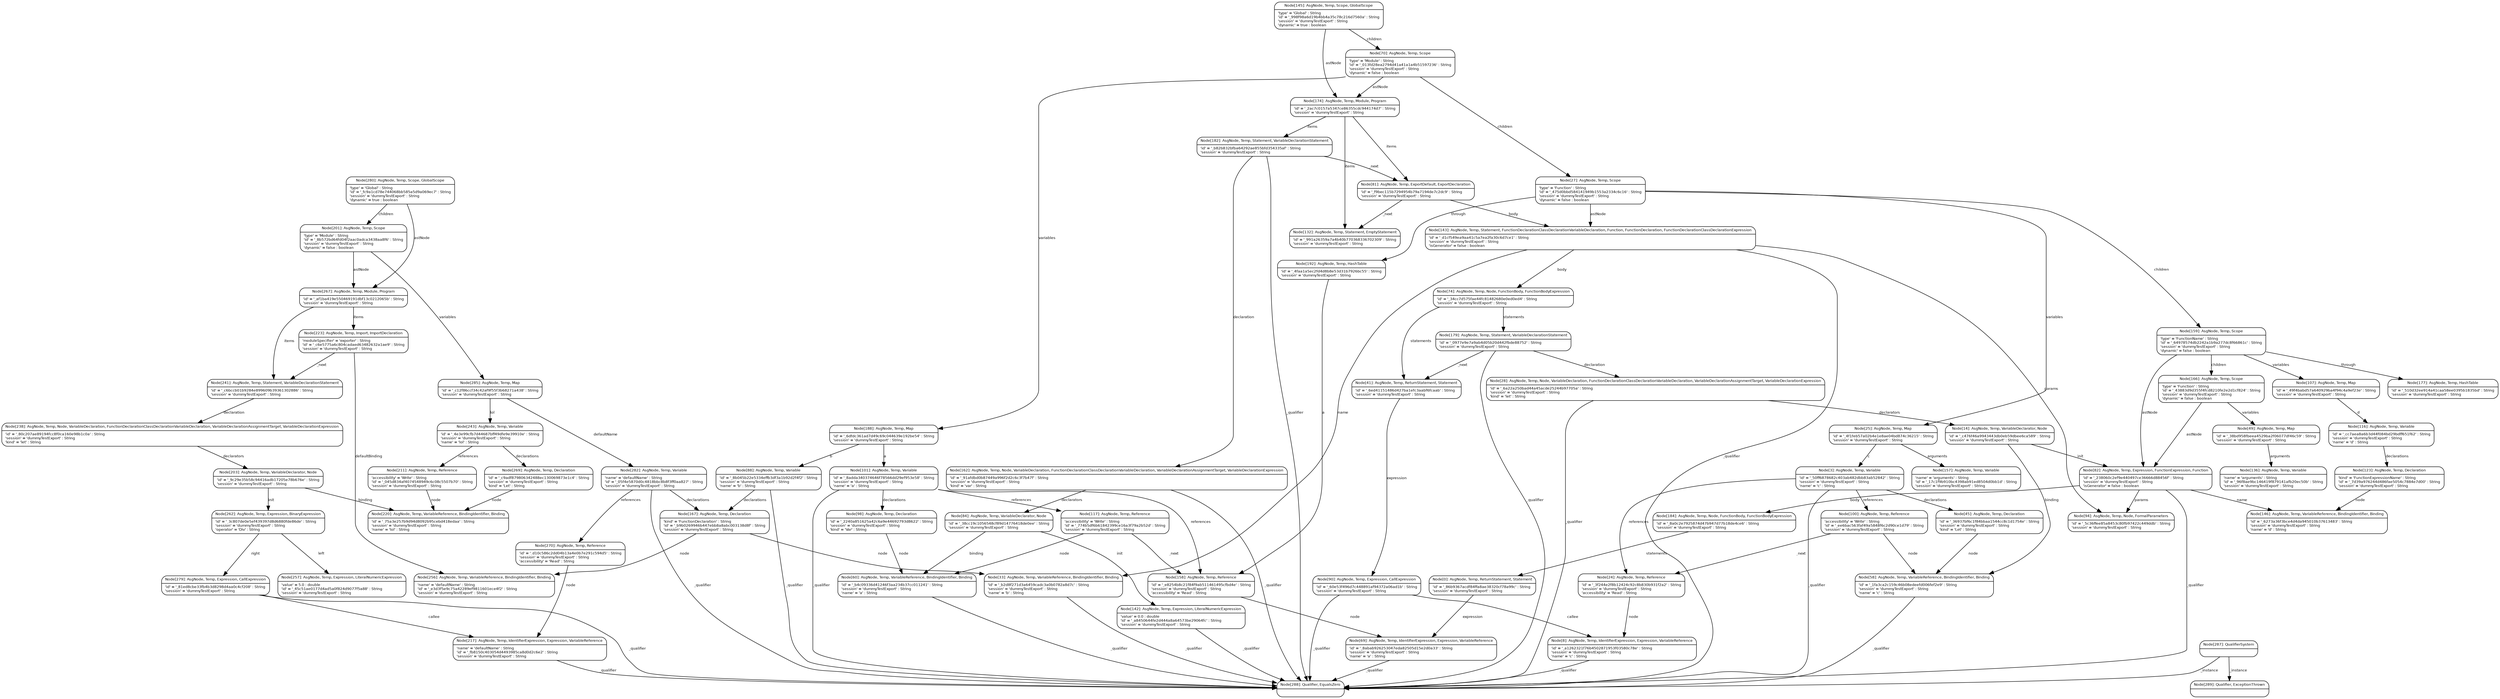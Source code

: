 digraph Neo {
  node [
    fontsize = "8"
    shape = "Mrecord"
    fontname = "Bitstream Vera Sans"
  ]
  edge [
    fontname = "Bitstream Vera Sans"
    fontsize = "8"
  ]
  N0 [
    label = "{Node\[0\]: AsgNode, Temp, ReturnStatement, Statement|'id' = '_86b9367acdf84ffa8ae38320cf78a99c' : String\l'session' = 'dummyTestExport' : String\l}"
  ]
  N0 -> N69 [
    label = "expression\n"
  ]
  N3 [
    label = "{Node\[3\]: AsgNode, Temp, Variable|'id' = '_50ff6878682c403ab482dbb83ab52842' : String\l'session' = 'dummyTestExport' : String\l'name' = 'c' : String\l}"
  ]
  N3 -> N288 [
    label = "_qualifier\n"
  ]
  N3 -> N45 [
    label = "declarations\n"
  ]
  N3 -> N24 [
    label = "references\n"
  ]
  N3 -> N100 [
    label = "references\n"
  ]
  N8 [
    label = "{Node\[8\]: AsgNode, Temp, IdentifierExpression, Expression, VariableReference|'id' = '_a1262321f76b4502871953f03580c78e' : String\l'session' = 'dummyTestExport' : String\l'name' = 'c' : String\l}"
  ]
  N8 -> N288 [
    label = "_qualifier\n"
  ]
  N14 [
    label = "{Node\[14\]: AsgNode, Temp, VariableDeclarator, Node|'id' = '_c476f46a9943443db0eb59dbee6ca589' : String\l'session' = 'dummyTestExport' : String\l}"
  ]
  N14 -> N82 [
    label = "init\n"
  ]
  N14 -> N58 [
    label = "binding\n"
  ]
  N24 [
    label = "{Node\[24\]: AsgNode, Temp, Reference|'id' = '_3f244e2f8b12424c92c8b830b931f2a2' : String\l'session' = 'dummyTestExport' : String\l'accessibility' = 'Read' : String\l}"
  ]
  N24 -> N8 [
    label = "node\n"
  ]
  N25 [
    label = "{Node\[25\]: AsgNode, Temp, Map|'id' = '_4f1feb57a02b4e1e8ae04bd874c36215' : String\l'session' = 'dummyTestExport' : String\l}"
  ]
  N25 -> N157 [
    label = "arguments\n"
  ]
  N25 -> N3 [
    label = "c\n"
  ]
  N27 [
    label = "{Node\[27\]: AsgNode, Temp, Scope|'type' = 'Function' : String\l'id' = '_475d0bbd584141949b1553a2334c6c16' : String\l'session' = 'dummyTestExport' : String\l'dynamic' = false : boolean\l}"
  ]
  N27 -> N25 [
    label = "variables\n"
  ]
  N27 -> N192 [
    label = "through\n"
  ]
  N27 -> N159 [
    label = "children\n"
  ]
  N27 -> N143 [
    label = "astNode\n"
  ]
  N28 [
    label = "{Node\[28\]: AsgNode, Temp, Node, VariableDeclaration, FunctionDeclarationClassDeclarationVariableDeclaration, VariableDeclarationAssignmentTarget, VariableDeclarationExpression|'id' = '_6a22a250bad44a45acde25244b97705a' : String\l'session' = 'dummyTestExport' : String\l'kind' = 'let' : String\l}"
  ]
  N28 -> N288 [
    label = "_qualifier\n"
  ]
  N28 -> N14 [
    label = "declarators\n"
  ]
  N33 [
    label = "{Node\[33\]: AsgNode, Temp, VariableReference, BindingIdentifier, Binding|'id' = '_b2d8f271d3a6459cadc3a0b0782a8d7c' : String\l'session' = 'dummyTestExport' : String\l'name' = 'b' : String\l}"
  ]
  N33 -> N288 [
    label = "_qualifier\n"
  ]
  N41 [
    label = "{Node\[41\]: AsgNode, Temp, ReturnStatement, Statement|'id' = '_6ed41151486d427ba1efc3aabf6fcaab' : String\l'session' = 'dummyTestExport' : String\l}"
  ]
  N41 -> N90 [
    label = "expression\n"
  ]
  N45 [
    label = "{Node\[45\]: AsgNode, Temp, Declaration|'id' = '_36937bf6c1f84bbaa1544cc8c1d1754e' : String\l'session' = 'dummyTestExport' : String\l'kind' = 'Let' : String\l}"
  ]
  N45 -> N58 [
    label = "node\n"
  ]
  N49 [
    label = "{Node\[49\]: AsgNode, Temp, Map|'id' = '_38bd958fbeea4529ba2f06077df46c59' : String\l'session' = 'dummyTestExport' : String\l}"
  ]
  N49 -> N136 [
    label = "arguments\n"
  ]
  N58 [
    label = "{Node\[58\]: AsgNode, Temp, VariableReference, BindingIdentifier, Binding|'id' = '_1fa3ca2c159c46b08edeefd006fef2e9' : String\l'session' = 'dummyTestExport' : String\l'name' = 'c' : String\l}"
  ]
  N58 -> N288 [
    label = "_qualifier\n"
  ]
  N60 [
    label = "{Node\[60\]: AsgNode, Temp, VariableReference, BindingIdentifier, Binding|'id' = '_b4c09336d41246f3aa234b37cc011241' : String\l'session' = 'dummyTestExport' : String\l'name' = 'a' : String\l}"
  ]
  N60 -> N288 [
    label = "_qualifier\n"
  ]
  N69 [
    label = "{Node\[69\]: AsgNode, Temp, IdentifierExpression, Expression, VariableReference|'id' = '_8abab926253047eda82505d15e2d0a33' : String\l'session' = 'dummyTestExport' : String\l'name' = 'a' : String\l}"
  ]
  N69 -> N288 [
    label = "_qualifier\n"
  ]
  N70 [
    label = "{Node\[70\]: AsgNode, Temp, Scope|'type' = 'Module' : String\l'id' = '_013fd28ea2794d41a41a1a4b51597236' : String\l'session' = 'dummyTestExport' : String\l'dynamic' = false : boolean\l}"
  ]
  N70 -> N174 [
    label = "astNode\n"
  ]
  N70 -> N27 [
    label = "children\n"
  ]
  N70 -> N188 [
    label = "variables\n"
  ]
  N74 [
    label = "{Node\[74\]: AsgNode, Temp, Node, FunctionBody, FunctionBodyExpression|'id' = '_34cc7d575fae44fc81482680e0ed0ed4' : String\l'session' = 'dummyTestExport' : String\l}"
  ]
  N74 -> N41 [
    label = "statements\n"
  ]
  N74 -> N179 [
    label = "statements\n"
  ]
  N81 [
    label = "{Node\[81\]: AsgNode, Temp, ExportDefault, ExportDeclaration|'id' = '_f9bec115b7294954b79a7194de7c2dc9' : String\l'session' = 'dummyTestExport' : String\l}"
  ]
  N81 -> N132 [
    label = "_next\n"
  ]
  N81 -> N143 [
    label = "body\n"
  ]
  N82 [
    label = "{Node\[82\]: AsgNode, Temp, Expression, FunctionExpression, Function|'id' = '_238060c2ef9e440497ce36666d88456f' : String\l'session' = 'dummyTestExport' : String\l'isGenerator' = false : boolean\l}"
  ]
  N82 -> N288 [
    label = "_qualifier\n"
  ]
  N82 -> N146 [
    label = "name\n"
  ]
  N82 -> N184 [
    label = "body\n"
  ]
  N82 -> N94 [
    label = "params\n"
  ]
  N84 [
    label = "{Node\[84\]: AsgNode, Temp, VariableDeclarator, Node|'id' = '_38cc19c1056548cf89d14776418de0ee' : String\l'session' = 'dummyTestExport' : String\l}"
  ]
  N84 -> N60 [
    label = "binding\n"
  ]
  N84 -> N142 [
    label = "init\n"
  ]
  N88 [
    label = "{Node\[88\]: AsgNode, Temp, Variable|'id' = '_8b045b22e5334effb3df3a1b92d2f4f2' : String\l'session' = 'dummyTestExport' : String\l'name' = 'b' : String\l}"
  ]
  N88 -> N288 [
    label = "_qualifier\n"
  ]
  N88 -> N167 [
    label = "declarations\n"
  ]
  N90 [
    label = "{Node\[90\]: AsgNode, Temp, Expression, CallExpression|'id' = '_60e53f496d7c448891af94372a06ad1b' : String\l'session' = 'dummyTestExport' : String\l}"
  ]
  N90 -> N288 [
    label = "_qualifier\n"
  ]
  N90 -> N8 [
    label = "callee\n"
  ]
  N94 [
    label = "{Node\[94\]: AsgNode, Temp, Node, FormalParameters|'id' = '_5c36ffee85a8453c80fb97422c449ddb' : String\l'session' = 'dummyTestExport' : String\l}"
  ]
  N98 [
    label = "{Node\[98\]: AsgNode, Temp, Declaration|'id' = '_2240a851625a42c6a9e44692793d8622' : String\l'session' = 'dummyTestExport' : String\l'kind' = 'Var' : String\l}"
  ]
  N98 -> N60 [
    label = "node\n"
  ]
  N100 [
    label = "{Node\[100\]: AsgNode, Temp, Reference|'accessibility' = 'Write' : String\l'id' = '_ee6bac563faf49a5848f6c2d90ce1d79' : String\l'session' = 'dummyTestExport' : String\l}"
  ]
  N100 -> N24 [
    label = "_next\n"
  ]
  N100 -> N58 [
    label = "node\n"
  ]
  N101 [
    label = "{Node\[101\]: AsgNode, Temp, Variable|'id' = '_8adda340374646f78566dd29ef953e58' : String\l'session' = 'dummyTestExport' : String\l'name' = 'a' : String\l}"
  ]
  N101 -> N288 [
    label = "_qualifier\n"
  ]
  N101 -> N117 [
    label = "references\n"
  ]
  N101 -> N158 [
    label = "references\n"
  ]
  N101 -> N98 [
    label = "declarations\n"
  ]
  N107 [
    label = "{Node\[107\]: AsgNode, Temp, Map|'id' = '_49f4babd57a640929ba4f94c4a9ef23e' : String\l'session' = 'dummyTestExport' : String\l}"
  ]
  N107 -> N116 [
    label = "d\n"
  ]
  N116 [
    label = "{Node\[116\]: AsgNode, Temp, Variable|'id' = '_cc7aea8a6b3d44f084bd29bdff651f62' : String\l'session' = 'dummyTestExport' : String\l'name' = 'd' : String\l}"
  ]
  N116 -> N123 [
    label = "declarations\n"
  ]
  N117 [
    label = "{Node\[117\]: AsgNode, Temp, Reference|'accessibility' = 'Write' : String\l'id' = '_774b5df6b61842399ce16a3f79a2b52d' : String\l'session' = 'dummyTestExport' : String\l}"
  ]
  N117 -> N60 [
    label = "node\n"
  ]
  N117 -> N158 [
    label = "_next\n"
  ]
  N123 [
    label = "{Node\[123\]: AsgNode, Temp, Declaration|'kind' = 'FunctionExpressionName' : String\l'id' = '_7d39a976244d486fae5054c7884e7d00' : String\l'session' = 'dummyTestExport' : String\l}"
  ]
  N123 -> N146 [
    label = "node\n"
  ]
  N132 [
    label = "{Node\[132\]: AsgNode, Temp, Statement, EmptyStatement|'id' = '_991a26359a7a4b40b770368336702309' : String\l'session' = 'dummyTestExport' : String\l}"
  ]
  N136 [
    label = "{Node\[136\]: AsgNode, Temp, Variable|'name' = 'arguments' : String\l'id' = '_96f8ae9bc146419f879141afb20ec50b' : String\l'session' = 'dummyTestExport' : String\l}"
  ]
  N142 [
    label = "{Node\[142\]: AsgNode, Temp, Expression, LiteralNumericExpression|'value' = 0.0 : double\l'id' = '_a8450644fe2d444a8a64573be29064fc' : String\l'session' = 'dummyTestExport' : String\l}"
  ]
  N142 -> N288 [
    label = "_qualifier\n"
  ]
  N143 [
    label = "{Node\[143\]: AsgNode, Temp, Statement, FunctionDeclarationClassDeclarationVariableDeclaration, Function, FunctionDeclaration, FunctionDeclarationClassDeclarationExpression|'id' = '_d1cf549ea9aa41c5a7ea2fa30c6d7ce1' : String\l'session' = 'dummyTestExport' : String\l'isGenerator' = false : boolean\l}"
  ]
  N143 -> N288 [
    label = "_qualifier\n"
  ]
  N143 -> N74 [
    label = "body\n"
  ]
  N143 -> N33 [
    label = "name\n"
  ]
  N143 -> N94 [
    label = "params\n"
  ]
  N145 [
    label = "{Node\[145\]: AsgNode, Temp, Scope, GlobalScope|'type' = 'Global' : String\l'id' = '_998f98a6d19b4bb4a35c78c216d7560a' : String\l'session' = 'dummyTestExport' : String\l'dynamic' = true : boolean\l}"
  ]
  N145 -> N174 [
    label = "astNode\n"
  ]
  N145 -> N70 [
    label = "children\n"
  ]
  N146 [
    label = "{Node\[146\]: AsgNode, Temp, VariableReference, BindingIdentifier, Binding|'id' = '_6273a36f3bce4d4da945010b37613483' : String\l'session' = 'dummyTestExport' : String\l'name' = 'd' : String\l}"
  ]
  N157 [
    label = "{Node\[157\]: AsgNode, Temp, Variable|'name' = 'arguments' : String\l'id' = '_17c1f9b910bc4398ab91ed8504d0bb1d' : String\l'session' = 'dummyTestExport' : String\l}"
  ]
  N158 [
    label = "{Node\[158\]: AsgNode, Temp, Reference|'id' = '_e8254b8c21f84f9ab511461495cfbd4e' : String\l'session' = 'dummyTestExport' : String\l'accessibility' = 'Read' : String\l}"
  ]
  N158 -> N69 [
    label = "node\n"
  ]
  N159 [
    label = "{Node\[159\]: AsgNode, Temp, Scope|'type' = 'FunctionName' : String\l'id' = '_64978574db2242a1b9a277dc8f66861c' : String\l'session' = 'dummyTestExport' : String\l'dynamic' = false : boolean\l}"
  ]
  N159 -> N166 [
    label = "children\n"
  ]
  N159 -> N107 [
    label = "variables\n"
  ]
  N159 -> N177 [
    label = "through\n"
  ]
  N159 -> N82 [
    label = "astNode\n"
  ]
  N162 [
    label = "{Node\[162\]: AsgNode, Temp, Node, VariableDeclaration, FunctionDeclarationClassDeclarationVariableDeclaration, VariableDeclarationAssignmentTarget, VariableDeclarationExpression|'id' = '_91afdbd0b87449a996f2d2c6c3f7b47f' : String\l'session' = 'dummyTestExport' : String\l'kind' = 'var' : String\l}"
  ]
  N162 -> N288 [
    label = "_qualifier\n"
  ]
  N162 -> N84 [
    label = "declarators\n"
  ]
  N166 [
    label = "{Node\[166\]: AsgNode, Temp, Scope|'type' = 'Function' : String\l'id' = '_43883d9d355f4fcd8210fe2e2d1cf824' : String\l'session' = 'dummyTestExport' : String\l'dynamic' = false : boolean\l}"
  ]
  N166 -> N49 [
    label = "variables\n"
  ]
  N166 -> N82 [
    label = "astNode\n"
  ]
  N167 [
    label = "{Node\[167\]: AsgNode, Temp, Declaration|'kind' = 'FunctionDeclaration' : String\l'id' = '_b9b0269946b447ebb8a8abc003138d8f' : String\l'session' = 'dummyTestExport' : String\l}"
  ]
  N167 -> N256 [
    label = "node\n"
  ]
  N167 -> N33 [
    label = "node\n"
  ]
  N174 [
    label = "{Node\[174\]: AsgNode, Temp, Module, Program|'id' = '_2ac7c0157a5347ce86355cdc944174d7' : String\l'session' = 'dummyTestExport' : String\l}"
  ]
  N174 -> N81 [
    label = "items\n"
  ]
  N174 -> N132 [
    label = "items\n"
  ]
  N174 -> N182 [
    label = "items\n"
  ]
  N177 [
    label = "{Node\[177\]: AsgNode, Temp, HashTable|'id' = '_510d32ee914a41caa58ee0395b1835bd' : String\l'session' = 'dummyTestExport' : String\l}"
  ]
  N179 [
    label = "{Node\[179\]: AsgNode, Temp, Statement, VariableDeclarationStatement|'id' = '_0977e9e7a9ab4d05b20d442fbde88752' : String\l'session' = 'dummyTestExport' : String\l}"
  ]
  N179 -> N288 [
    label = "_qualifier\n"
  ]
  N179 -> N28 [
    label = "declaration\n"
  ]
  N179 -> N41 [
    label = "_next\n"
  ]
  N182 [
    label = "{Node\[182\]: AsgNode, Temp, Statement, VariableDeclarationStatement|'id' = '_b82b832bfba64292ae855bfd354335af' : String\l'session' = 'dummyTestExport' : String\l}"
  ]
  N182 -> N288 [
    label = "_qualifier\n"
  ]
  N182 -> N81 [
    label = "_next\n"
  ]
  N182 -> N162 [
    label = "declaration\n"
  ]
  N184 [
    label = "{Node\[184\]: AsgNode, Temp, Node, FunctionBody, FunctionBodyExpression|'id' = '_8a0c2e7925874d47b947d77b18de4ce6' : String\l'session' = 'dummyTestExport' : String\l}"
  ]
  N184 -> N0 [
    label = "statements\n"
  ]
  N188 [
    label = "{Node\[188\]: AsgNode, Temp, Map|'id' = '_6dfdc361ad7d49c69c044639e192be54' : String\l'session' = 'dummyTestExport' : String\l}"
  ]
  N188 -> N101 [
    label = "a\n"
  ]
  N188 -> N88 [
    label = "b\n"
  ]
  N192 [
    label = "{Node\[192\]: AsgNode, Temp, HashTable|'id' = '_4faa1a5ec2fd4d8b8e53d31b7926bc55' : String\l'session' = 'dummyTestExport' : String\l}"
  ]
  N192 -> N158 [
    label = "a\n"
  ]
  N201 [
    label = "{Node\[201\]: AsgNode, Temp, Scope|'type' = 'Module' : String\l'id' = '_8b572bd64fd04f2aac0adca3438aa8f6' : String\l'session' = 'dummyTestExport' : String\l'dynamic' = false : boolean\l}"
  ]
  N201 -> N267 [
    label = "astNode\n"
  ]
  N201 -> N285 [
    label = "variables\n"
  ]
  N203 [
    label = "{Node\[203\]: AsgNode, Temp, VariableDeclarator, Node|'id' = '_9c29e35b58c94416adb17205e78b676e' : String\l'session' = 'dummyTestExport' : String\l}"
  ]
  N203 -> N220 [
    label = "binding\n"
  ]
  N203 -> N262 [
    label = "init\n"
  ]
  N211 [
    label = "{Node\[211\]: AsgNode, Temp, Reference|'accessibility' = 'Write' : String\l'id' = '_045d834af4074548949c6c08c5507b70' : String\l'session' = 'dummyTestExport' : String\l}"
  ]
  N211 -> N220 [
    label = "node\n"
  ]
  N217 [
    label = "{Node\[217\]: AsgNode, Temp, IdentifierExpression, Expression, VariableReference|'name' = 'defaultName' : String\l'id' = '_fb8150c403054d4493985ca8d0d2c6e2' : String\l'session' = 'dummyTestExport' : String\l}"
  ]
  N217 -> N288 [
    label = "_qualifier\n"
  ]
  N220 [
    label = "{Node\[220\]: AsgNode, Temp, VariableReference, BindingIdentifier, Binding|'id' = '_75a3e257b9d94d8092b95cebd418edaa' : String\l'session' = 'dummyTestExport' : String\l'name' = 'lol' : String\l}"
  ]
  N223 [
    label = "{Node\[223\]: AsgNode, Temp, Import, ImportDeclaration|'moduleSpecifier' = 'exporter' : String\l'id' = '_c6e5775a6c804cadaed63482632a1ae9' : String\l'session' = 'dummyTestExport' : String\l}"
  ]
  N223 -> N256 [
    label = "defaultBinding\n"
  ]
  N223 -> N241 [
    label = "_next\n"
  ]
  N238 [
    label = "{Node\[238\]: AsgNode, Temp, Node, VariableDeclaration, FunctionDeclarationClassDeclarationVariableDeclaration, VariableDeclarationAssignmentTarget, VariableDeclarationExpression|'id' = '_80c207ae89194fcc8f0ca160e98b1c0a' : String\l'session' = 'dummyTestExport' : String\l'kind' = 'let' : String\l}"
  ]
  N238 -> N203 [
    label = "declarators\n"
  ]
  N241 [
    label = "{Node\[241\]: AsgNode, Temp, Statement, VariableDeclarationStatement|'id' = '_c6bccb01b9284e899609b39361302886' : String\l'session' = 'dummyTestExport' : String\l}"
  ]
  N241 -> N238 [
    label = "declaration\n"
  ]
  N243 [
    label = "{Node\[243\]: AsgNode, Temp, Variable|'id' = '_4e3e99cfb7d44687bff49dfe9e39910e' : String\l'session' = 'dummyTestExport' : String\l'name' = 'lol' : String\l}"
  ]
  N243 -> N211 [
    label = "references\n"
  ]
  N243 -> N269 [
    label = "declarations\n"
  ]
  N256 [
    label = "{Node\[256\]: AsgNode, Temp, VariableReference, BindingIdentifier, Binding|'name' = 'defaultName' : String\l'id' = '_e3d3f5e9c75a42289ef9811601ece4f2' : String\l'session' = 'dummyTestExport' : String\l}"
  ]
  N257 [
    label = "{Node\[257\]: AsgNode, Temp, Expression, LiteralNumericExpression|'value' = 5.0 : double\l'id' = '_45c51ae0177d4ad5a0f824d9077f5a88' : String\l'session' = 'dummyTestExport' : String\l}"
  ]
  N262 [
    label = "{Node\[262\]: AsgNode, Temp, Expression, BinaryExpression|'id' = '_3c807de0e5ef439397d8d6880fde86de' : String\l'session' = 'dummyTestExport' : String\l'operator' = 'Div' : String\l}"
  ]
  N262 -> N279 [
    label = "right\n"
  ]
  N262 -> N257 [
    label = "left\n"
  ]
  N267 [
    label = "{Node\[267\]: AsgNode, Temp, Module, Program|'id' = '_af1ba419e550469191dbf13c0212065b' : String\l'session' = 'dummyTestExport' : String\l}"
  ]
  N267 -> N223 [
    label = "items\n"
  ]
  N267 -> N241 [
    label = "items\n"
  ]
  N269 [
    label = "{Node\[269\]: AsgNode, Temp, Declaration|'id' = '_c9adf879806342488ec130069873e1c4' : String\l'session' = 'dummyTestExport' : String\l'kind' = 'Let' : String\l}"
  ]
  N269 -> N220 [
    label = "node\n"
  ]
  N270 [
    label = "{Node\[270\]: AsgNode, Temp, Reference|'id' = '_d10c586c2dd04b13a4e0b7e291c594d5' : String\l'session' = 'dummyTestExport' : String\l'accessibility' = 'Read' : String\l}"
  ]
  N270 -> N217 [
    label = "node\n"
  ]
  N279 [
    label = "{Node\[279\]: AsgNode, Temp, Expression, CallExpression|'id' = '_81ed8cbe33fb4b3d8298d4aa0c4cf208' : String\l'session' = 'dummyTestExport' : String\l}"
  ]
  N279 -> N288 [
    label = "_qualifier\n"
  ]
  N279 -> N217 [
    label = "callee\n"
  ]
  N280 [
    label = "{Node\[280\]: AsgNode, Temp, Scope, GlobalScope|'type' = 'Global' : String\l'id' = '_fc9a1cd78e744068bb585a5d9a069ec7' : String\l'session' = 'dummyTestExport' : String\l'dynamic' = true : boolean\l}"
  ]
  N280 -> N267 [
    label = "astNode\n"
  ]
  N280 -> N201 [
    label = "children\n"
  ]
  N282 [
    label = "{Node\[282\]: AsgNode, Temp, Variable|'name' = 'defaultName' : String\l'id' = '_05f4e5870d0c4818bbc8b8f3ff0aa827' : String\l'session' = 'dummyTestExport' : String\l}"
  ]
  N282 -> N288 [
    label = "_qualifier\n"
  ]
  N282 -> N167 [
    label = "declarations\n"
  ]
  N282 -> N270 [
    label = "references\n"
  ]
  N285 [
    label = "{Node\[285\]: AsgNode, Temp, Map|'id' = '_c12f86ccf34c42af9f55f3b68271a438' : String\l'session' = 'dummyTestExport' : String\l}"
  ]
  N285 -> N243 [
    label = "lol\n"
  ]
  N285 -> N282 [
    label = "defaultName\n"
  ]
  N287 [
    label = "{Node\[287\]: QualifierSystem|}"
  ]
  N287 -> N289 [
    label = "_instance\n"
  ]
  N287 -> N288 [
    label = "_instance\n"
  ]
  N288 [
    label = "{Node\[288\]: Qualifier, EqualsZero|}"
  ]
  N289 [
    label = "{Node\[289\]: Qualifier, ExceptionThrown|}"
  ]
}
